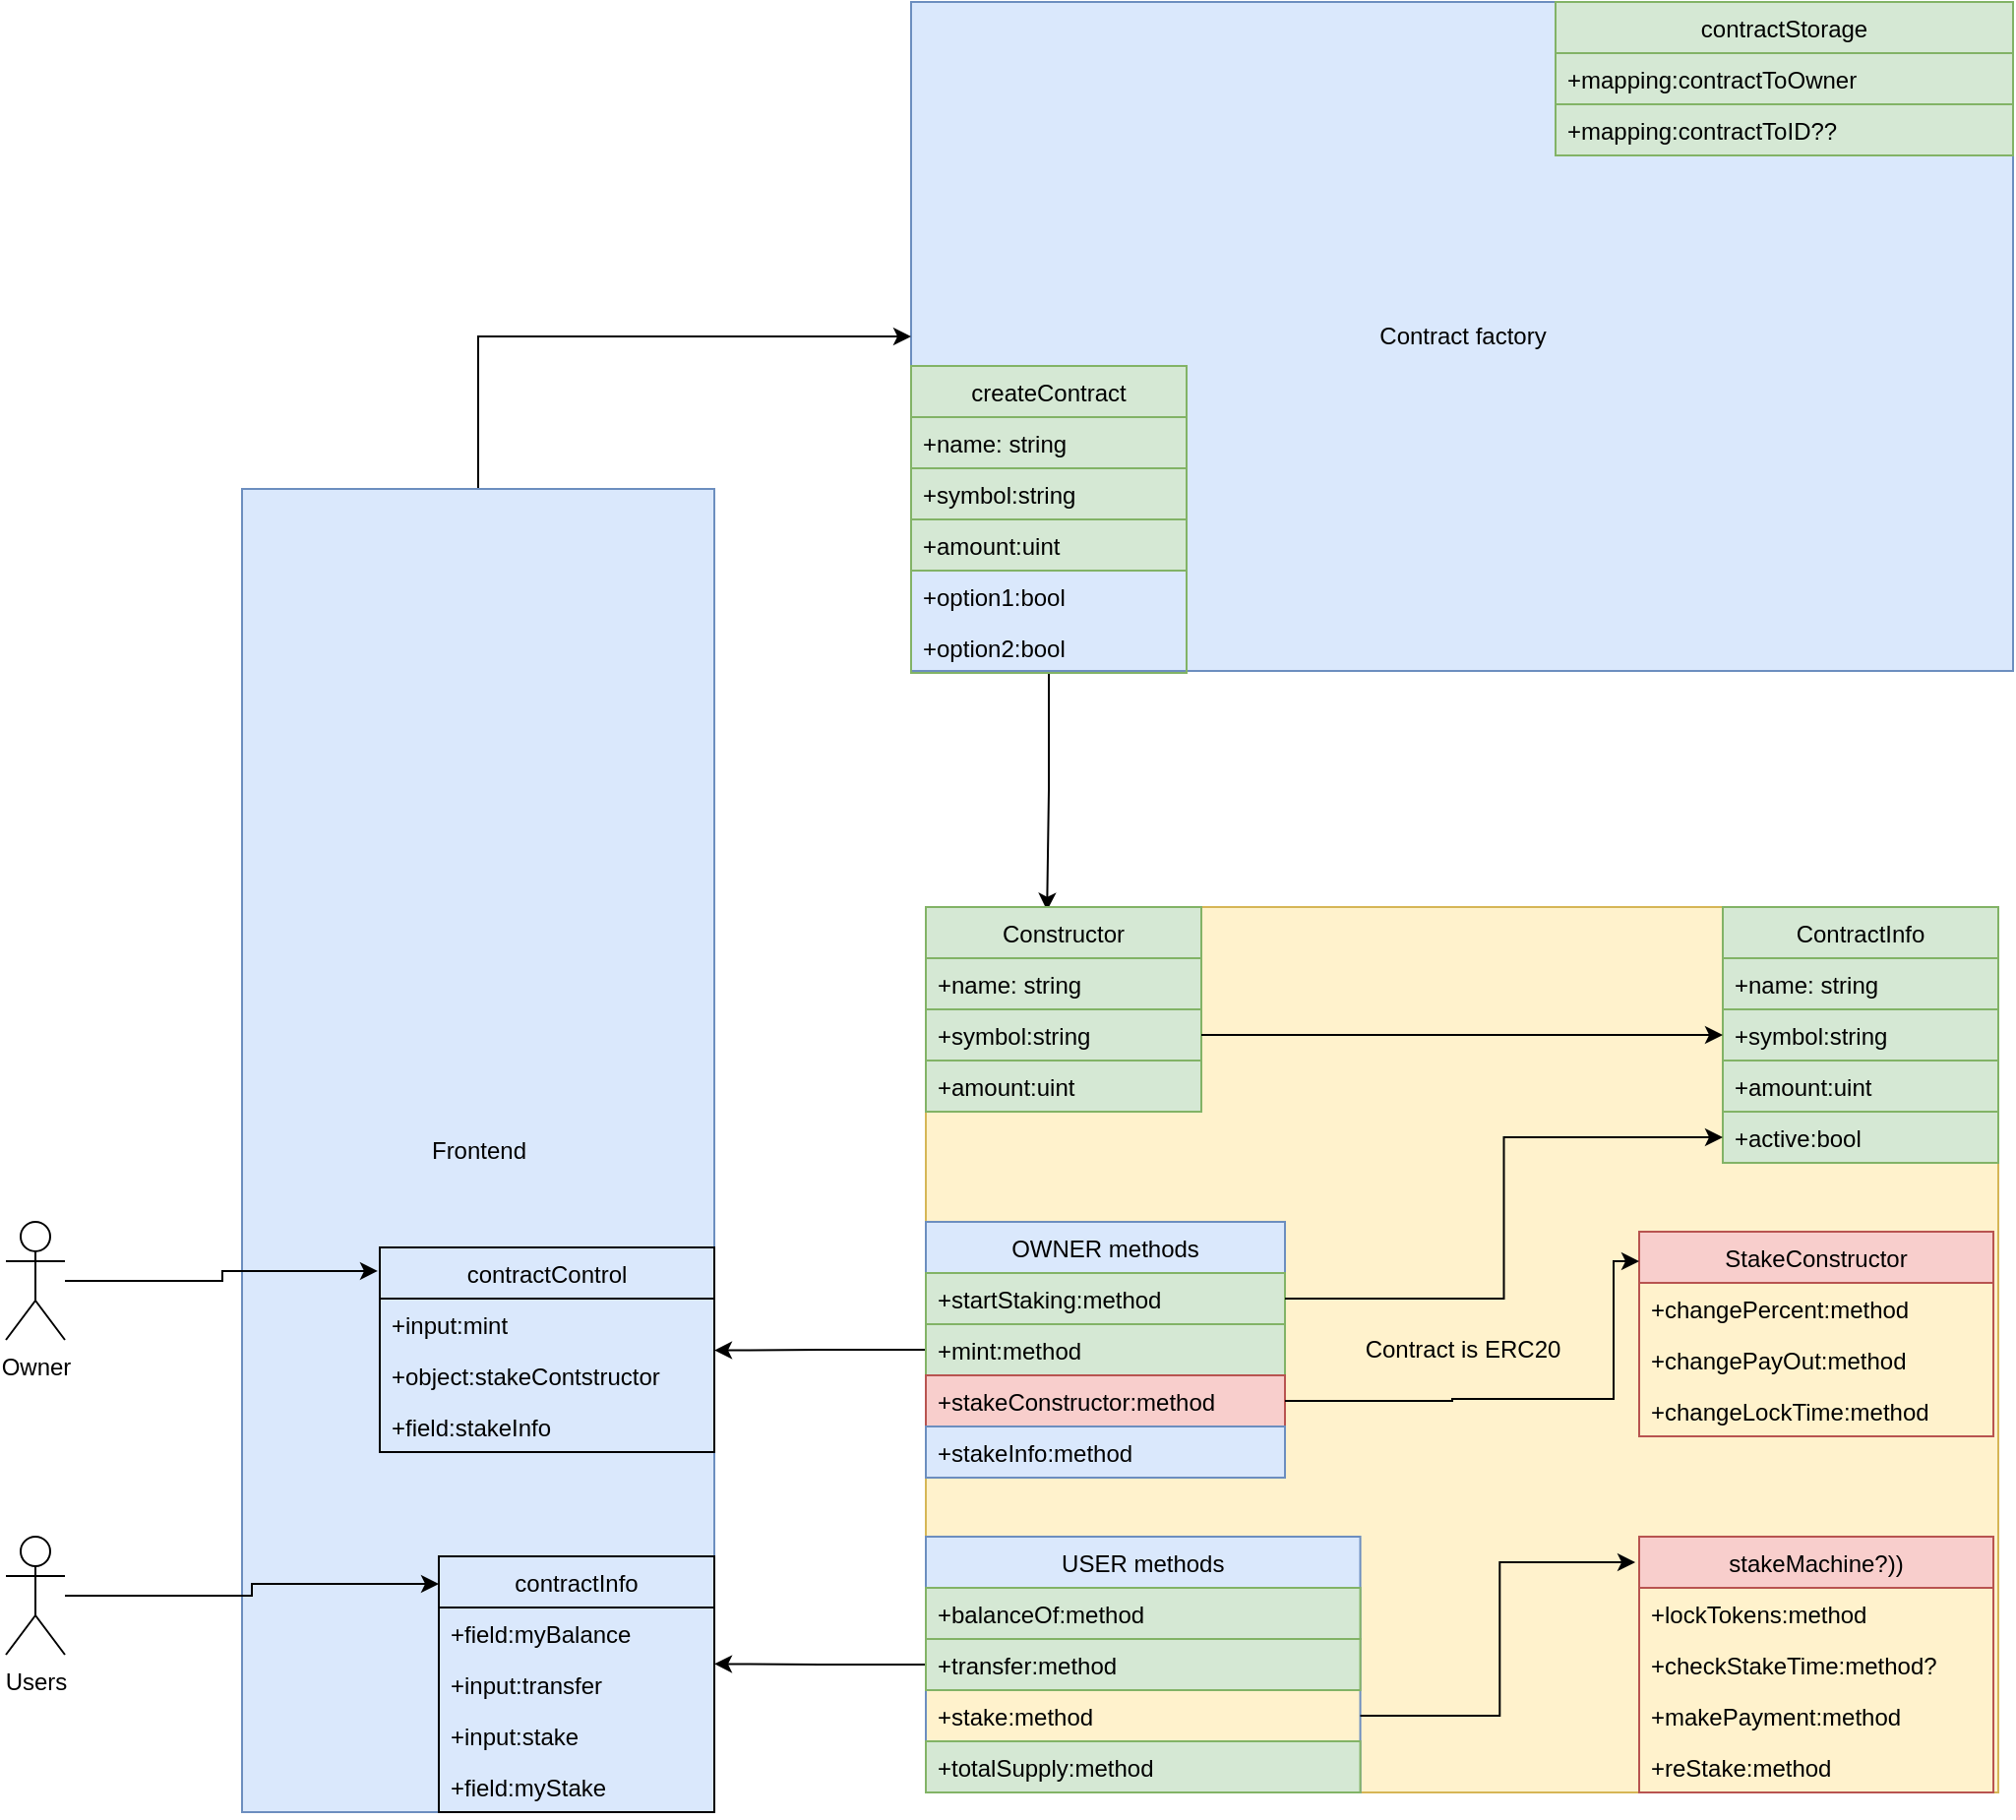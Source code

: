 <mxfile version="20.8.11" type="device"><diagram name="Страница 1" id="yNyazRLEDTsdwmx_TtGc"><mxGraphModel dx="1434" dy="1975" grid="1" gridSize="10" guides="1" tooltips="1" connect="1" arrows="1" fold="1" page="1" pageScale="1" pageWidth="827" pageHeight="1169" math="0" shadow="0"><root><mxCell id="0"/><mxCell id="1" parent="0"/><mxCell id="45UJplqs4vYSBh9OWL9z-1" value="Contract factory" style="html=1;fillColor=#dae8fc;strokeColor=#6c8ebf;" vertex="1" parent="1"><mxGeometry x="480" y="-130" width="560" height="340" as="geometry"/></mxCell><mxCell id="45UJplqs4vYSBh9OWL9z-2" value="Users" style="shape=umlActor;verticalLabelPosition=bottom;verticalAlign=top;html=1;" vertex="1" parent="1"><mxGeometry x="20" y="650" width="30" height="60" as="geometry"/></mxCell><mxCell id="45UJplqs4vYSBh9OWL9z-5" style="edgeStyle=orthogonalEdgeStyle;rounded=0;orthogonalLoop=1;jettySize=auto;html=1;exitX=0.5;exitY=0;exitDx=0;exitDy=0;entryX=0;entryY=0.5;entryDx=0;entryDy=0;" edge="1" parent="1" source="45UJplqs4vYSBh9OWL9z-3" target="45UJplqs4vYSBh9OWL9z-1"><mxGeometry relative="1" as="geometry"/></mxCell><mxCell id="45UJplqs4vYSBh9OWL9z-3" value="Frontend" style="html=1;fillColor=#dae8fc;strokeColor=#6c8ebf;" vertex="1" parent="1"><mxGeometry x="140" y="117.5" width="240" height="672.5" as="geometry"/></mxCell><mxCell id="45UJplqs4vYSBh9OWL9z-7" value="Contract is ERC20" style="html=1;fillColor=#fff2cc;strokeColor=#d6b656;" vertex="1" parent="1"><mxGeometry x="487.5" y="330" width="545" height="450" as="geometry"/></mxCell><mxCell id="45UJplqs4vYSBh9OWL9z-20" style="edgeStyle=orthogonalEdgeStyle;rounded=0;orthogonalLoop=1;jettySize=auto;html=1;entryX=0.113;entryY=0.004;entryDx=0;entryDy=0;entryPerimeter=0;" edge="1" parent="1" source="45UJplqs4vYSBh9OWL9z-15" target="45UJplqs4vYSBh9OWL9z-7"><mxGeometry relative="1" as="geometry"/></mxCell><mxCell id="45UJplqs4vYSBh9OWL9z-15" value="createContract" style="swimlane;fontStyle=0;childLayout=stackLayout;horizontal=1;startSize=26;fillColor=#d5e8d4;horizontalStack=0;resizeParent=1;resizeParentMax=0;resizeLast=0;collapsible=1;marginBottom=0;strokeColor=#82b366;" vertex="1" parent="1"><mxGeometry x="480" y="55" width="140" height="156" as="geometry"><mxRectangle x="477.5" y="106" width="120" height="30" as="alternateBounds"/></mxGeometry></mxCell><mxCell id="45UJplqs4vYSBh9OWL9z-16" value="+name: string" style="text;strokeColor=#82b366;fillColor=#d5e8d4;align=left;verticalAlign=top;spacingLeft=4;spacingRight=4;overflow=hidden;rotatable=0;points=[[0,0.5],[1,0.5]];portConstraint=eastwest;" vertex="1" parent="45UJplqs4vYSBh9OWL9z-15"><mxGeometry y="26" width="140" height="26" as="geometry"/></mxCell><mxCell id="45UJplqs4vYSBh9OWL9z-17" value="+symbol:string" style="text;strokeColor=#82b366;fillColor=#d5e8d4;align=left;verticalAlign=top;spacingLeft=4;spacingRight=4;overflow=hidden;rotatable=0;points=[[0,0.5],[1,0.5]];portConstraint=eastwest;" vertex="1" parent="45UJplqs4vYSBh9OWL9z-15"><mxGeometry y="52" width="140" height="26" as="geometry"/></mxCell><mxCell id="45UJplqs4vYSBh9OWL9z-18" value="+amount:uint" style="text;strokeColor=#82b366;fillColor=#d5e8d4;align=left;verticalAlign=top;spacingLeft=4;spacingRight=4;overflow=hidden;rotatable=0;points=[[0,0.5],[1,0.5]];portConstraint=eastwest;" vertex="1" parent="45UJplqs4vYSBh9OWL9z-15"><mxGeometry y="78" width="140" height="26" as="geometry"/></mxCell><mxCell id="45UJplqs4vYSBh9OWL9z-94" value="+option1:bool" style="text;strokeColor=none;fillColor=none;align=left;verticalAlign=top;spacingLeft=4;spacingRight=4;overflow=hidden;rotatable=0;points=[[0,0.5],[1,0.5]];portConstraint=eastwest;" vertex="1" parent="45UJplqs4vYSBh9OWL9z-15"><mxGeometry y="104" width="140" height="26" as="geometry"/></mxCell><mxCell id="45UJplqs4vYSBh9OWL9z-95" value="+option2:bool" style="text;strokeColor=none;fillColor=none;align=left;verticalAlign=top;spacingLeft=4;spacingRight=4;overflow=hidden;rotatable=0;points=[[0,0.5],[1,0.5]];portConstraint=eastwest;" vertex="1" parent="45UJplqs4vYSBh9OWL9z-15"><mxGeometry y="130" width="140" height="26" as="geometry"/></mxCell><mxCell id="45UJplqs4vYSBh9OWL9z-25" value="Constructor" style="swimlane;fontStyle=0;childLayout=stackLayout;horizontal=1;startSize=26;fillColor=#d5e8d4;horizontalStack=0;resizeParent=1;resizeParentMax=0;resizeLast=0;collapsible=1;marginBottom=0;strokeColor=#82b366;" vertex="1" parent="1"><mxGeometry x="487.5" y="330" width="140" height="104" as="geometry"><mxRectangle x="487.5" y="330" width="100" height="30" as="alternateBounds"/></mxGeometry></mxCell><mxCell id="45UJplqs4vYSBh9OWL9z-26" value="+name: string" style="text;strokeColor=#82b366;fillColor=#d5e8d4;align=left;verticalAlign=top;spacingLeft=4;spacingRight=4;overflow=hidden;rotatable=0;points=[[0,0.5],[1,0.5]];portConstraint=eastwest;" vertex="1" parent="45UJplqs4vYSBh9OWL9z-25"><mxGeometry y="26" width="140" height="26" as="geometry"/></mxCell><mxCell id="45UJplqs4vYSBh9OWL9z-27" value="+symbol:string" style="text;strokeColor=#82b366;fillColor=#d5e8d4;align=left;verticalAlign=top;spacingLeft=4;spacingRight=4;overflow=hidden;rotatable=0;points=[[0,0.5],[1,0.5]];portConstraint=eastwest;" vertex="1" parent="45UJplqs4vYSBh9OWL9z-25"><mxGeometry y="52" width="140" height="26" as="geometry"/></mxCell><mxCell id="45UJplqs4vYSBh9OWL9z-28" value="+amount:uint" style="text;strokeColor=#82b366;fillColor=#d5e8d4;align=left;verticalAlign=top;spacingLeft=4;spacingRight=4;overflow=hidden;rotatable=0;points=[[0,0.5],[1,0.5]];portConstraint=eastwest;" vertex="1" parent="45UJplqs4vYSBh9OWL9z-25"><mxGeometry y="78" width="140" height="26" as="geometry"/></mxCell><mxCell id="45UJplqs4vYSBh9OWL9z-48" style="edgeStyle=orthogonalEdgeStyle;rounded=0;orthogonalLoop=1;jettySize=auto;html=1;entryX=1;entryY=0.888;entryDx=0;entryDy=0;entryPerimeter=0;" edge="1" parent="1" source="45UJplqs4vYSBh9OWL9z-31" target="45UJplqs4vYSBh9OWL9z-3"><mxGeometry relative="1" as="geometry"/></mxCell><mxCell id="45UJplqs4vYSBh9OWL9z-31" value="USER methods" style="swimlane;fontStyle=0;childLayout=stackLayout;horizontal=1;startSize=26;fillColor=#dae8fc;horizontalStack=0;resizeParent=1;resizeParentMax=0;resizeLast=0;collapsible=1;marginBottom=0;aspect=fixed;strokeColor=#6c8ebf;" vertex="1" parent="1"><mxGeometry x="487.5" y="650" width="220.78" height="130" as="geometry"><mxRectangle x="487.5" y="650" width="120" height="30" as="alternateBounds"/></mxGeometry></mxCell><mxCell id="45UJplqs4vYSBh9OWL9z-32" value="+balanceOf:method" style="text;strokeColor=#82b366;fillColor=#d5e8d4;align=left;verticalAlign=top;spacingLeft=4;spacingRight=4;overflow=hidden;rotatable=0;points=[[0,0.5],[1,0.5]];portConstraint=eastwest;" vertex="1" parent="45UJplqs4vYSBh9OWL9z-31"><mxGeometry y="26" width="220.78" height="26" as="geometry"/></mxCell><mxCell id="45UJplqs4vYSBh9OWL9z-33" value="+transfer:method" style="text;strokeColor=#82b366;fillColor=#d5e8d4;align=left;verticalAlign=top;spacingLeft=4;spacingRight=4;overflow=hidden;rotatable=0;points=[[0,0.5],[1,0.5]];portConstraint=eastwest;" vertex="1" parent="45UJplqs4vYSBh9OWL9z-31"><mxGeometry y="52" width="220.78" height="26" as="geometry"/></mxCell><mxCell id="45UJplqs4vYSBh9OWL9z-34" value="+stake:method" style="text;strokeColor=none;fillColor=none;align=left;verticalAlign=top;spacingLeft=4;spacingRight=4;overflow=hidden;rotatable=0;points=[[0,0.5],[1,0.5]];portConstraint=eastwest;" vertex="1" parent="45UJplqs4vYSBh9OWL9z-31"><mxGeometry y="78" width="220.78" height="26" as="geometry"/></mxCell><mxCell id="45UJplqs4vYSBh9OWL9z-46" value="+totalSupply:method" style="text;strokeColor=#82b366;fillColor=#d5e8d4;align=left;verticalAlign=top;spacingLeft=4;spacingRight=4;overflow=hidden;rotatable=0;points=[[0,0.5],[1,0.5]];portConstraint=eastwest;" vertex="1" parent="45UJplqs4vYSBh9OWL9z-31"><mxGeometry y="104" width="220.78" height="26" as="geometry"/></mxCell><mxCell id="45UJplqs4vYSBh9OWL9z-56" style="edgeStyle=orthogonalEdgeStyle;rounded=0;orthogonalLoop=1;jettySize=auto;html=1;entryX=1;entryY=0.651;entryDx=0;entryDy=0;entryPerimeter=0;" edge="1" parent="1" source="45UJplqs4vYSBh9OWL9z-36" target="45UJplqs4vYSBh9OWL9z-3"><mxGeometry relative="1" as="geometry"/></mxCell><mxCell id="45UJplqs4vYSBh9OWL9z-36" value="OWNER methods" style="swimlane;fontStyle=0;childLayout=stackLayout;horizontal=1;startSize=26;fillColor=#dae8fc;horizontalStack=0;resizeParent=1;resizeParentMax=0;resizeLast=0;collapsible=1;marginBottom=0;strokeColor=#6c8ebf;" vertex="1" parent="1"><mxGeometry x="487.5" y="490" width="182.5" height="130" as="geometry"><mxRectangle x="487.5" y="503" width="140" height="30" as="alternateBounds"/></mxGeometry></mxCell><mxCell id="45UJplqs4vYSBh9OWL9z-83" value="+startStaking:method" style="text;strokeColor=#82b366;fillColor=#d5e8d4;align=left;verticalAlign=top;spacingLeft=4;spacingRight=4;overflow=hidden;rotatable=0;points=[[0,0.5],[1,0.5]];portConstraint=eastwest;" vertex="1" parent="45UJplqs4vYSBh9OWL9z-36"><mxGeometry y="26" width="182.5" height="26" as="geometry"/></mxCell><mxCell id="45UJplqs4vYSBh9OWL9z-37" value="+mint:method" style="text;strokeColor=#82b366;fillColor=#d5e8d4;align=left;verticalAlign=top;spacingLeft=4;spacingRight=4;overflow=hidden;rotatable=0;points=[[0,0.5],[1,0.5]];portConstraint=eastwest;" vertex="1" parent="45UJplqs4vYSBh9OWL9z-36"><mxGeometry y="52" width="182.5" height="26" as="geometry"/></mxCell><mxCell id="45UJplqs4vYSBh9OWL9z-38" value="+stakeConstructor:method" style="text;strokeColor=#b85450;fillColor=#f8cecc;align=left;verticalAlign=top;spacingLeft=4;spacingRight=4;overflow=hidden;rotatable=0;points=[[0,0.5],[1,0.5]];portConstraint=eastwest;" vertex="1" parent="45UJplqs4vYSBh9OWL9z-36"><mxGeometry y="78" width="182.5" height="26" as="geometry"/></mxCell><mxCell id="45UJplqs4vYSBh9OWL9z-50" value="+stakeInfo:method" style="text;strokeColor=#6c8ebf;fillColor=#dae8fc;align=left;verticalAlign=top;spacingLeft=4;spacingRight=4;overflow=hidden;rotatable=0;points=[[0,0.5],[1,0.5]];portConstraint=eastwest;" vertex="1" parent="45UJplqs4vYSBh9OWL9z-36"><mxGeometry y="104" width="182.5" height="26" as="geometry"/></mxCell><mxCell id="45UJplqs4vYSBh9OWL9z-51" value="contractInfo" style="swimlane;fontStyle=0;childLayout=stackLayout;horizontal=1;startSize=26;fillColor=none;horizontalStack=0;resizeParent=1;resizeParentMax=0;resizeLast=0;collapsible=1;marginBottom=0;" vertex="1" parent="1"><mxGeometry x="240" y="660" width="140" height="130" as="geometry"><mxRectangle x="240" y="660" width="100" height="30" as="alternateBounds"/></mxGeometry></mxCell><mxCell id="45UJplqs4vYSBh9OWL9z-52" value="+field:myBalance   " style="text;strokeColor=none;fillColor=none;align=left;verticalAlign=top;spacingLeft=4;spacingRight=4;overflow=hidden;rotatable=0;points=[[0,0.5],[1,0.5]];portConstraint=eastwest;" vertex="1" parent="45UJplqs4vYSBh9OWL9z-51"><mxGeometry y="26" width="140" height="26" as="geometry"/></mxCell><mxCell id="45UJplqs4vYSBh9OWL9z-53" value="+input:transfer" style="text;strokeColor=none;fillColor=none;align=left;verticalAlign=top;spacingLeft=4;spacingRight=4;overflow=hidden;rotatable=0;points=[[0,0.5],[1,0.5]];portConstraint=eastwest;" vertex="1" parent="45UJplqs4vYSBh9OWL9z-51"><mxGeometry y="52" width="140" height="26" as="geometry"/></mxCell><mxCell id="45UJplqs4vYSBh9OWL9z-54" value="+input:stake" style="text;strokeColor=none;fillColor=none;align=left;verticalAlign=top;spacingLeft=4;spacingRight=4;overflow=hidden;rotatable=0;points=[[0,0.5],[1,0.5]];portConstraint=eastwest;" vertex="1" parent="45UJplqs4vYSBh9OWL9z-51"><mxGeometry y="78" width="140" height="26" as="geometry"/></mxCell><mxCell id="45UJplqs4vYSBh9OWL9z-55" value="+field:myStake" style="text;strokeColor=none;fillColor=none;align=left;verticalAlign=top;spacingLeft=4;spacingRight=4;overflow=hidden;rotatable=0;points=[[0,0.5],[1,0.5]];portConstraint=eastwest;" vertex="1" parent="45UJplqs4vYSBh9OWL9z-51"><mxGeometry y="104" width="140" height="26" as="geometry"/></mxCell><mxCell id="45UJplqs4vYSBh9OWL9z-57" value="contractControl" style="swimlane;fontStyle=0;childLayout=stackLayout;horizontal=1;startSize=26;fillColor=none;horizontalStack=0;resizeParent=1;resizeParentMax=0;resizeLast=0;collapsible=1;marginBottom=0;" vertex="1" parent="1"><mxGeometry x="210" y="503" width="170" height="104" as="geometry"><mxRectangle x="210" y="503" width="120" height="30" as="alternateBounds"/></mxGeometry></mxCell><mxCell id="45UJplqs4vYSBh9OWL9z-58" value="+input:mint" style="text;strokeColor=none;fillColor=none;align=left;verticalAlign=top;spacingLeft=4;spacingRight=4;overflow=hidden;rotatable=0;points=[[0,0.5],[1,0.5]];portConstraint=eastwest;" vertex="1" parent="45UJplqs4vYSBh9OWL9z-57"><mxGeometry y="26" width="170" height="26" as="geometry"/></mxCell><mxCell id="45UJplqs4vYSBh9OWL9z-59" value="+object:stakeContstructor" style="text;strokeColor=none;fillColor=none;align=left;verticalAlign=top;spacingLeft=4;spacingRight=4;overflow=hidden;rotatable=0;points=[[0,0.5],[1,0.5]];portConstraint=eastwest;" vertex="1" parent="45UJplqs4vYSBh9OWL9z-57"><mxGeometry y="52" width="170" height="26" as="geometry"/></mxCell><mxCell id="45UJplqs4vYSBh9OWL9z-60" value="+field:stakeInfo" style="text;strokeColor=none;fillColor=none;align=left;verticalAlign=top;spacingLeft=4;spacingRight=4;overflow=hidden;rotatable=0;points=[[0,0.5],[1,0.5]];portConstraint=eastwest;" vertex="1" parent="45UJplqs4vYSBh9OWL9z-57"><mxGeometry y="78" width="170" height="26" as="geometry"/></mxCell><mxCell id="45UJplqs4vYSBh9OWL9z-63" style="edgeStyle=orthogonalEdgeStyle;rounded=0;orthogonalLoop=1;jettySize=auto;html=1;entryX=-0.006;entryY=0.115;entryDx=0;entryDy=0;entryPerimeter=0;" edge="1" parent="1" source="45UJplqs4vYSBh9OWL9z-61" target="45UJplqs4vYSBh9OWL9z-57"><mxGeometry relative="1" as="geometry"/></mxCell><mxCell id="45UJplqs4vYSBh9OWL9z-61" value="Owner" style="shape=umlActor;verticalLabelPosition=bottom;verticalAlign=top;html=1;" vertex="1" parent="1"><mxGeometry x="20" y="490" width="30" height="60" as="geometry"/></mxCell><mxCell id="45UJplqs4vYSBh9OWL9z-65" style="edgeStyle=orthogonalEdgeStyle;rounded=0;orthogonalLoop=1;jettySize=auto;html=1;entryX=0;entryY=0.108;entryDx=0;entryDy=0;entryPerimeter=0;" edge="1" parent="1" source="45UJplqs4vYSBh9OWL9z-2" target="45UJplqs4vYSBh9OWL9z-51"><mxGeometry relative="1" as="geometry"/></mxCell><mxCell id="45UJplqs4vYSBh9OWL9z-66" value="contractStorage" style="swimlane;fontStyle=0;childLayout=stackLayout;horizontal=1;startSize=26;fillColor=#d5e8d4;horizontalStack=0;resizeParent=1;resizeParentMax=0;resizeLast=0;collapsible=1;marginBottom=0;strokeColor=#82b366;" vertex="1" parent="1"><mxGeometry x="807.5" y="-130" width="232.5" height="78" as="geometry"><mxRectangle x="807.5" y="-130" width="130" height="30" as="alternateBounds"/></mxGeometry></mxCell><mxCell id="45UJplqs4vYSBh9OWL9z-67" value="+mapping:contractToOwner" style="text;strokeColor=#82b366;fillColor=#d5e8d4;align=left;verticalAlign=top;spacingLeft=4;spacingRight=4;overflow=hidden;rotatable=0;points=[[0,0.5],[1,0.5]];portConstraint=eastwest;" vertex="1" parent="45UJplqs4vYSBh9OWL9z-66"><mxGeometry y="26" width="232.5" height="26" as="geometry"/></mxCell><mxCell id="45UJplqs4vYSBh9OWL9z-68" value="+mapping:contractToID??" style="text;strokeColor=#82b366;fillColor=#d5e8d4;align=left;verticalAlign=top;spacingLeft=4;spacingRight=4;overflow=hidden;rotatable=0;points=[[0,0.5],[1,0.5]];portConstraint=eastwest;" vertex="1" parent="45UJplqs4vYSBh9OWL9z-66"><mxGeometry y="52" width="232.5" height="26" as="geometry"/></mxCell><mxCell id="45UJplqs4vYSBh9OWL9z-70" value="ContractInfo" style="swimlane;fontStyle=0;childLayout=stackLayout;horizontal=1;startSize=26;fillColor=#d5e8d4;horizontalStack=0;resizeParent=1;resizeParentMax=0;resizeLast=0;collapsible=1;marginBottom=0;strokeColor=#82b366;" vertex="1" parent="1"><mxGeometry x="892.5" y="330" width="140" height="130" as="geometry"><mxRectangle x="487.5" y="330" width="100" height="30" as="alternateBounds"/></mxGeometry></mxCell><mxCell id="45UJplqs4vYSBh9OWL9z-71" value="+name: string" style="text;strokeColor=#82b366;fillColor=#d5e8d4;align=left;verticalAlign=top;spacingLeft=4;spacingRight=4;overflow=hidden;rotatable=0;points=[[0,0.5],[1,0.5]];portConstraint=eastwest;" vertex="1" parent="45UJplqs4vYSBh9OWL9z-70"><mxGeometry y="26" width="140" height="26" as="geometry"/></mxCell><mxCell id="45UJplqs4vYSBh9OWL9z-72" value="+symbol:string" style="text;strokeColor=#82b366;fillColor=#d5e8d4;align=left;verticalAlign=top;spacingLeft=4;spacingRight=4;overflow=hidden;rotatable=0;points=[[0,0.5],[1,0.5]];portConstraint=eastwest;" vertex="1" parent="45UJplqs4vYSBh9OWL9z-70"><mxGeometry y="52" width="140" height="26" as="geometry"/></mxCell><mxCell id="45UJplqs4vYSBh9OWL9z-73" value="+amount:uint" style="text;strokeColor=#82b366;fillColor=#d5e8d4;align=left;verticalAlign=top;spacingLeft=4;spacingRight=4;overflow=hidden;rotatable=0;points=[[0,0.5],[1,0.5]];portConstraint=eastwest;" vertex="1" parent="45UJplqs4vYSBh9OWL9z-70"><mxGeometry y="78" width="140" height="26" as="geometry"/></mxCell><mxCell id="45UJplqs4vYSBh9OWL9z-81" value="+active:bool" style="text;strokeColor=#82b366;fillColor=#d5e8d4;align=left;verticalAlign=top;spacingLeft=4;spacingRight=4;overflow=hidden;rotatable=0;points=[[0,0.5],[1,0.5]];portConstraint=eastwest;" vertex="1" parent="45UJplqs4vYSBh9OWL9z-70"><mxGeometry y="104" width="140" height="26" as="geometry"/></mxCell><mxCell id="45UJplqs4vYSBh9OWL9z-74" style="edgeStyle=orthogonalEdgeStyle;rounded=0;orthogonalLoop=1;jettySize=auto;html=1;exitX=1;exitY=0.5;exitDx=0;exitDy=0;entryX=0;entryY=0.5;entryDx=0;entryDy=0;" edge="1" parent="1" source="45UJplqs4vYSBh9OWL9z-27" target="45UJplqs4vYSBh9OWL9z-72"><mxGeometry relative="1" as="geometry"/></mxCell><mxCell id="45UJplqs4vYSBh9OWL9z-75" value="StakeConstructor" style="swimlane;fontStyle=0;childLayout=stackLayout;horizontal=1;startSize=26;fillColor=#f8cecc;horizontalStack=0;resizeParent=1;resizeParentMax=0;resizeLast=0;collapsible=1;marginBottom=0;strokeColor=#b85450;" vertex="1" parent="1"><mxGeometry x="850" y="495" width="180" height="104" as="geometry"><mxRectangle x="850" y="495" width="130" height="30" as="alternateBounds"/></mxGeometry></mxCell><mxCell id="45UJplqs4vYSBh9OWL9z-76" value="+changePercent:method" style="text;strokeColor=none;fillColor=none;align=left;verticalAlign=top;spacingLeft=4;spacingRight=4;overflow=hidden;rotatable=0;points=[[0,0.5],[1,0.5]];portConstraint=eastwest;" vertex="1" parent="45UJplqs4vYSBh9OWL9z-75"><mxGeometry y="26" width="180" height="26" as="geometry"/></mxCell><mxCell id="45UJplqs4vYSBh9OWL9z-77" value="+changePayOut:method" style="text;strokeColor=none;fillColor=none;align=left;verticalAlign=top;spacingLeft=4;spacingRight=4;overflow=hidden;rotatable=0;points=[[0,0.5],[1,0.5]];portConstraint=eastwest;" vertex="1" parent="45UJplqs4vYSBh9OWL9z-75"><mxGeometry y="52" width="180" height="26" as="geometry"/></mxCell><mxCell id="45UJplqs4vYSBh9OWL9z-78" value="+changeLockTime:method" style="text;strokeColor=none;fillColor=none;align=left;verticalAlign=top;spacingLeft=4;spacingRight=4;overflow=hidden;rotatable=0;points=[[0,0.5],[1,0.5]];portConstraint=eastwest;" vertex="1" parent="45UJplqs4vYSBh9OWL9z-75"><mxGeometry y="78" width="180" height="26" as="geometry"/></mxCell><mxCell id="45UJplqs4vYSBh9OWL9z-85" style="edgeStyle=orthogonalEdgeStyle;rounded=0;orthogonalLoop=1;jettySize=auto;html=1;exitX=1;exitY=0.5;exitDx=0;exitDy=0;" edge="1" parent="1" source="45UJplqs4vYSBh9OWL9z-38"><mxGeometry relative="1" as="geometry"><mxPoint x="850" y="510" as="targetPoint"/><Array as="points"><mxPoint x="755" y="581"/><mxPoint x="755" y="580"/><mxPoint x="837" y="580"/></Array></mxGeometry></mxCell><mxCell id="45UJplqs4vYSBh9OWL9z-86" style="edgeStyle=orthogonalEdgeStyle;rounded=0;orthogonalLoop=1;jettySize=auto;html=1;entryX=0;entryY=0.5;entryDx=0;entryDy=0;" edge="1" parent="1" source="45UJplqs4vYSBh9OWL9z-83" target="45UJplqs4vYSBh9OWL9z-81"><mxGeometry relative="1" as="geometry"/></mxCell><mxCell id="45UJplqs4vYSBh9OWL9z-87" value="stakeMachine?))" style="swimlane;fontStyle=0;childLayout=stackLayout;horizontal=1;startSize=26;fillColor=#f8cecc;horizontalStack=0;resizeParent=1;resizeParentMax=0;resizeLast=0;collapsible=1;marginBottom=0;strokeColor=#b85450;" vertex="1" parent="1"><mxGeometry x="850" y="650" width="180" height="130" as="geometry"/></mxCell><mxCell id="45UJplqs4vYSBh9OWL9z-88" value="+lockTokens:method" style="text;strokeColor=none;fillColor=none;align=left;verticalAlign=top;spacingLeft=4;spacingRight=4;overflow=hidden;rotatable=0;points=[[0,0.5],[1,0.5]];portConstraint=eastwest;" vertex="1" parent="45UJplqs4vYSBh9OWL9z-87"><mxGeometry y="26" width="180" height="26" as="geometry"/></mxCell><mxCell id="45UJplqs4vYSBh9OWL9z-89" value="+checkStakeTime:method?" style="text;strokeColor=none;fillColor=none;align=left;verticalAlign=top;spacingLeft=4;spacingRight=4;overflow=hidden;rotatable=0;points=[[0,0.5],[1,0.5]];portConstraint=eastwest;" vertex="1" parent="45UJplqs4vYSBh9OWL9z-87"><mxGeometry y="52" width="180" height="26" as="geometry"/></mxCell><mxCell id="45UJplqs4vYSBh9OWL9z-90" value="+makePayment:method" style="text;strokeColor=none;fillColor=none;align=left;verticalAlign=top;spacingLeft=4;spacingRight=4;overflow=hidden;rotatable=0;points=[[0,0.5],[1,0.5]];portConstraint=eastwest;" vertex="1" parent="45UJplqs4vYSBh9OWL9z-87"><mxGeometry y="78" width="180" height="26" as="geometry"/></mxCell><mxCell id="45UJplqs4vYSBh9OWL9z-91" value="+reStake:method" style="text;strokeColor=none;fillColor=none;align=left;verticalAlign=top;spacingLeft=4;spacingRight=4;overflow=hidden;rotatable=0;points=[[0,0.5],[1,0.5]];portConstraint=eastwest;" vertex="1" parent="45UJplqs4vYSBh9OWL9z-87"><mxGeometry y="104" width="180" height="26" as="geometry"/></mxCell><mxCell id="45UJplqs4vYSBh9OWL9z-93" style="edgeStyle=orthogonalEdgeStyle;rounded=0;orthogonalLoop=1;jettySize=auto;html=1;entryX=-0.011;entryY=0.1;entryDx=0;entryDy=0;entryPerimeter=0;" edge="1" parent="1" source="45UJplqs4vYSBh9OWL9z-34" target="45UJplqs4vYSBh9OWL9z-87"><mxGeometry relative="1" as="geometry"/></mxCell></root></mxGraphModel></diagram></mxfile>